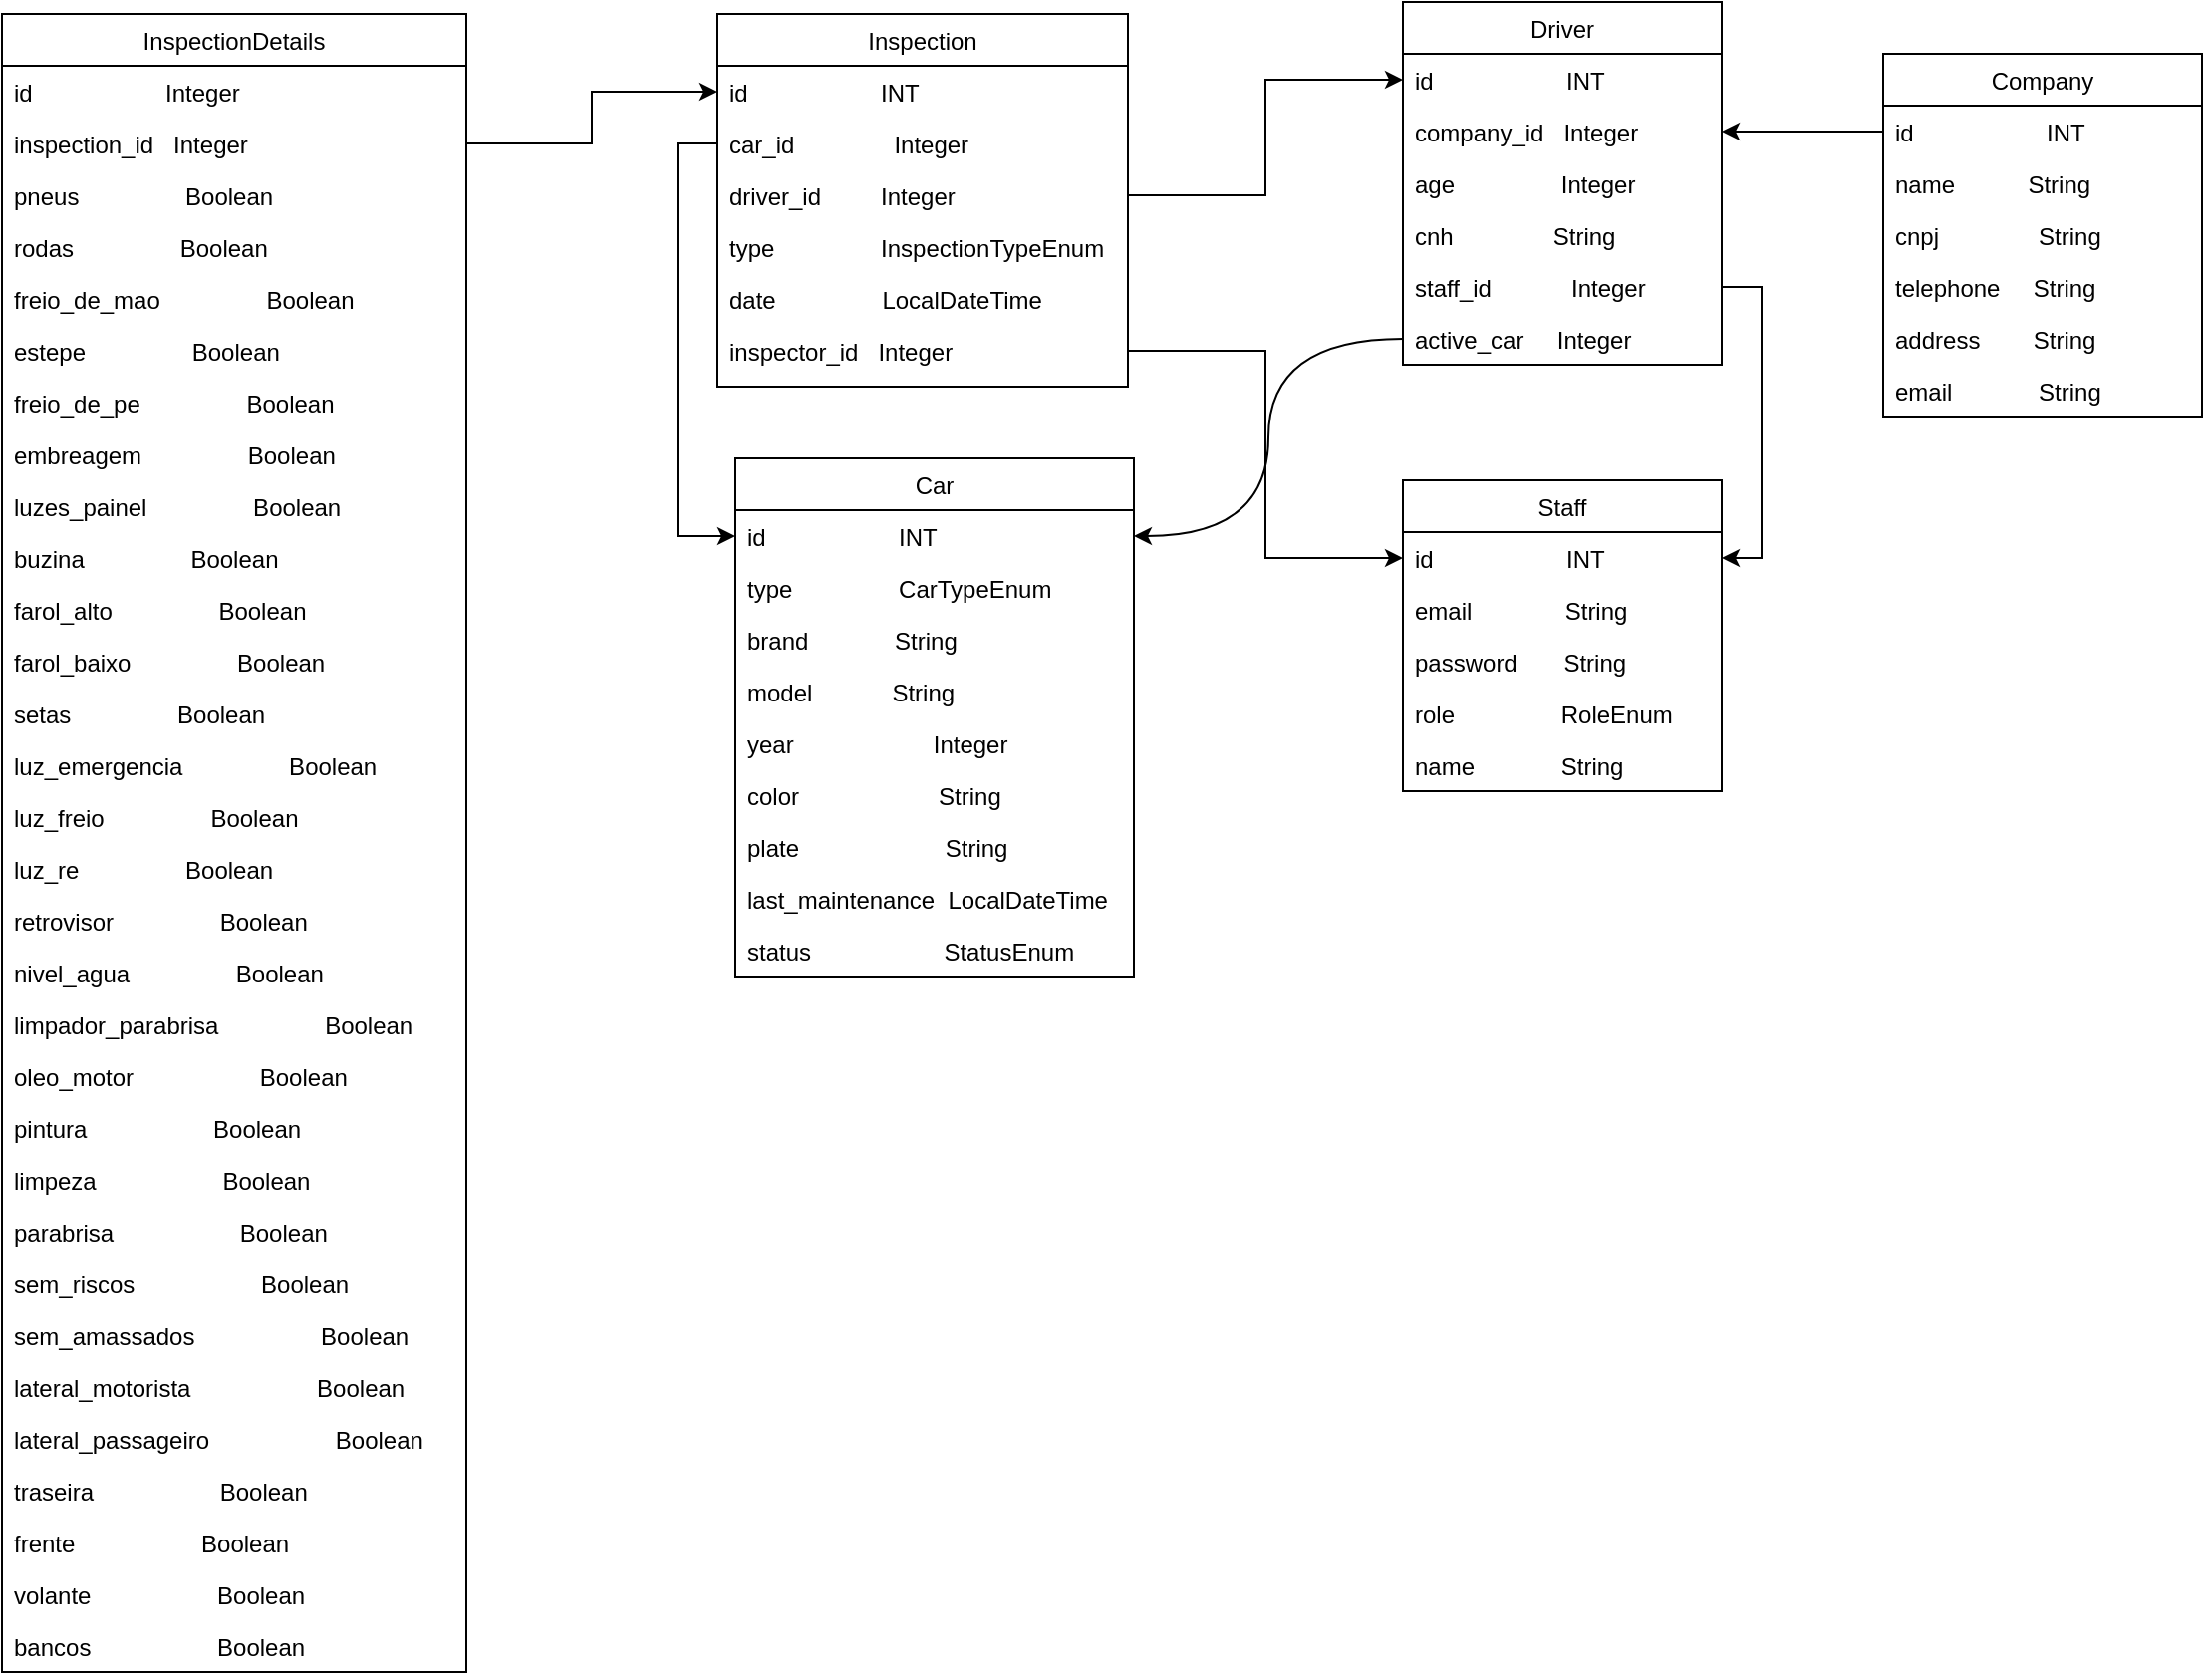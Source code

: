<mxfile version="25.0.1">
  <diagram id="C5RBs43oDa-KdzZeNtuy" name="Page-1">
    <mxGraphModel dx="2174" dy="557" grid="0" gridSize="10" guides="1" tooltips="1" connect="1" arrows="1" fold="1" page="1" pageScale="1" pageWidth="827" pageHeight="1169" math="0" shadow="0">
      <root>
        <mxCell id="WIyWlLk6GJQsqaUBKTNV-0" />
        <mxCell id="WIyWlLk6GJQsqaUBKTNV-1" parent="WIyWlLk6GJQsqaUBKTNV-0" />
        <mxCell id="zkfFHV4jXpPFQw0GAbJ--17" value="Staff" style="swimlane;fontStyle=0;align=center;verticalAlign=top;childLayout=stackLayout;horizontal=1;startSize=26;horizontalStack=0;resizeParent=1;resizeLast=0;collapsible=1;marginBottom=0;rounded=0;shadow=0;strokeWidth=1;" parent="WIyWlLk6GJQsqaUBKTNV-1" vertex="1">
          <mxGeometry x="395" y="280" width="160" height="156" as="geometry">
            <mxRectangle x="550" y="140" width="160" height="26" as="alternateBounds" />
          </mxGeometry>
        </mxCell>
        <mxCell id="zkfFHV4jXpPFQw0GAbJ--18" value="id                    INT   " style="text;align=left;verticalAlign=top;spacingLeft=4;spacingRight=4;overflow=hidden;rotatable=0;points=[[0,0.5],[1,0.5]];portConstraint=eastwest;" parent="zkfFHV4jXpPFQw0GAbJ--17" vertex="1">
          <mxGeometry y="26" width="160" height="26" as="geometry" />
        </mxCell>
        <mxCell id="VxousQT62sLmJuZrj5er-17" value="email              String" style="text;align=left;verticalAlign=top;spacingLeft=4;spacingRight=4;overflow=hidden;rotatable=0;points=[[0,0.5],[1,0.5]];portConstraint=eastwest;rounded=0;shadow=0;html=0;" parent="zkfFHV4jXpPFQw0GAbJ--17" vertex="1">
          <mxGeometry y="52" width="160" height="26" as="geometry" />
        </mxCell>
        <mxCell id="zkfFHV4jXpPFQw0GAbJ--20" value="password       String" style="text;align=left;verticalAlign=top;spacingLeft=4;spacingRight=4;overflow=hidden;rotatable=0;points=[[0,0.5],[1,0.5]];portConstraint=eastwest;rounded=0;shadow=0;html=0;" parent="zkfFHV4jXpPFQw0GAbJ--17" vertex="1">
          <mxGeometry y="78" width="160" height="26" as="geometry" />
        </mxCell>
        <mxCell id="zkfFHV4jXpPFQw0GAbJ--21" value="role                RoleEnum" style="text;align=left;verticalAlign=top;spacingLeft=4;spacingRight=4;overflow=hidden;rotatable=0;points=[[0,0.5],[1,0.5]];portConstraint=eastwest;rounded=0;shadow=0;html=0;" parent="zkfFHV4jXpPFQw0GAbJ--17" vertex="1">
          <mxGeometry y="104" width="160" height="26" as="geometry" />
        </mxCell>
        <mxCell id="zkfFHV4jXpPFQw0GAbJ--19" value="name             String" style="text;align=left;verticalAlign=top;spacingLeft=4;spacingRight=4;overflow=hidden;rotatable=0;points=[[0,0.5],[1,0.5]];portConstraint=eastwest;rounded=0;shadow=0;html=0;" parent="zkfFHV4jXpPFQw0GAbJ--17" vertex="1">
          <mxGeometry y="130" width="160" height="26" as="geometry" />
        </mxCell>
        <mxCell id="VxousQT62sLmJuZrj5er-0" value="Car" style="swimlane;fontStyle=0;align=center;verticalAlign=top;childLayout=stackLayout;horizontal=1;startSize=26;horizontalStack=0;resizeParent=1;resizeLast=0;collapsible=1;marginBottom=0;rounded=0;shadow=0;strokeWidth=1;" parent="WIyWlLk6GJQsqaUBKTNV-1" vertex="1">
          <mxGeometry x="60" y="269" width="200" height="260" as="geometry">
            <mxRectangle x="550" y="140" width="160" height="26" as="alternateBounds" />
          </mxGeometry>
        </mxCell>
        <mxCell id="VxousQT62sLmJuZrj5er-1" value="id                    INT   " style="text;align=left;verticalAlign=top;spacingLeft=4;spacingRight=4;overflow=hidden;rotatable=0;points=[[0,0.5],[1,0.5]];portConstraint=eastwest;" parent="VxousQT62sLmJuZrj5er-0" vertex="1">
          <mxGeometry y="26" width="200" height="26" as="geometry" />
        </mxCell>
        <mxCell id="VxousQT62sLmJuZrj5er-2" value="type                CarTypeEnum" style="text;align=left;verticalAlign=top;spacingLeft=4;spacingRight=4;overflow=hidden;rotatable=0;points=[[0,0.5],[1,0.5]];portConstraint=eastwest;rounded=0;shadow=0;html=0;" parent="VxousQT62sLmJuZrj5er-0" vertex="1">
          <mxGeometry y="52" width="200" height="26" as="geometry" />
        </mxCell>
        <mxCell id="VxousQT62sLmJuZrj5er-4" value="brand             String" style="text;align=left;verticalAlign=top;spacingLeft=4;spacingRight=4;overflow=hidden;rotatable=0;points=[[0,0.5],[1,0.5]];portConstraint=eastwest;rounded=0;shadow=0;html=0;" parent="VxousQT62sLmJuZrj5er-0" vertex="1">
          <mxGeometry y="78" width="200" height="26" as="geometry" />
        </mxCell>
        <mxCell id="VxousQT62sLmJuZrj5er-12" value="model            String" style="text;align=left;verticalAlign=top;spacingLeft=4;spacingRight=4;overflow=hidden;rotatable=0;points=[[0,0.5],[1,0.5]];portConstraint=eastwest;rounded=0;shadow=0;html=0;" parent="VxousQT62sLmJuZrj5er-0" vertex="1">
          <mxGeometry y="104" width="200" height="26" as="geometry" />
        </mxCell>
        <mxCell id="VxousQT62sLmJuZrj5er-14" value="year                     Integer" style="text;align=left;verticalAlign=top;spacingLeft=4;spacingRight=4;overflow=hidden;rotatable=0;points=[[0,0.5],[1,0.5]];portConstraint=eastwest;rounded=0;shadow=0;html=0;" parent="VxousQT62sLmJuZrj5er-0" vertex="1">
          <mxGeometry y="130" width="200" height="26" as="geometry" />
        </mxCell>
        <mxCell id="VxousQT62sLmJuZrj5er-13" value="color                     String" style="text;align=left;verticalAlign=top;spacingLeft=4;spacingRight=4;overflow=hidden;rotatable=0;points=[[0,0.5],[1,0.5]];portConstraint=eastwest;rounded=0;shadow=0;html=0;" parent="VxousQT62sLmJuZrj5er-0" vertex="1">
          <mxGeometry y="156" width="200" height="26" as="geometry" />
        </mxCell>
        <mxCell id="VxousQT62sLmJuZrj5er-3" value="plate                      String" style="text;align=left;verticalAlign=top;spacingLeft=4;spacingRight=4;overflow=hidden;rotatable=0;points=[[0,0.5],[1,0.5]];portConstraint=eastwest;rounded=0;shadow=0;html=0;" parent="VxousQT62sLmJuZrj5er-0" vertex="1">
          <mxGeometry y="182" width="200" height="26" as="geometry" />
        </mxCell>
        <mxCell id="7H_3GdhFSHOWsBw6_Kf--40" value="last_maintenance  LocalDateTime" style="text;align=left;verticalAlign=top;spacingLeft=4;spacingRight=4;overflow=hidden;rotatable=0;points=[[0,0.5],[1,0.5]];portConstraint=eastwest;rounded=0;shadow=0;html=0;" parent="VxousQT62sLmJuZrj5er-0" vertex="1">
          <mxGeometry y="208" width="200" height="26" as="geometry" />
        </mxCell>
        <mxCell id="7H_3GdhFSHOWsBw6_Kf--5" value="status                    StatusEnum" style="text;align=left;verticalAlign=top;spacingLeft=4;spacingRight=4;overflow=hidden;rotatable=0;points=[[0,0.5],[1,0.5]];portConstraint=eastwest;rounded=0;shadow=0;html=0;" parent="VxousQT62sLmJuZrj5er-0" vertex="1">
          <mxGeometry y="234" width="200" height="26" as="geometry" />
        </mxCell>
        <mxCell id="VxousQT62sLmJuZrj5er-18" value="Driver" style="swimlane;fontStyle=0;align=center;verticalAlign=top;childLayout=stackLayout;horizontal=1;startSize=26;horizontalStack=0;resizeParent=1;resizeLast=0;collapsible=1;marginBottom=0;rounded=0;shadow=0;strokeWidth=1;" parent="WIyWlLk6GJQsqaUBKTNV-1" vertex="1">
          <mxGeometry x="395" y="40" width="160" height="182" as="geometry">
            <mxRectangle x="550" y="140" width="160" height="26" as="alternateBounds" />
          </mxGeometry>
        </mxCell>
        <mxCell id="VxousQT62sLmJuZrj5er-19" value="id                    INT   " style="text;align=left;verticalAlign=top;spacingLeft=4;spacingRight=4;overflow=hidden;rotatable=0;points=[[0,0.5],[1,0.5]];portConstraint=eastwest;" parent="VxousQT62sLmJuZrj5er-18" vertex="1">
          <mxGeometry y="26" width="160" height="26" as="geometry" />
        </mxCell>
        <mxCell id="VxousQT62sLmJuZrj5er-24" value="company_id   Integer" style="text;align=left;verticalAlign=top;spacingLeft=4;spacingRight=4;overflow=hidden;rotatable=0;points=[[0,0.5],[1,0.5]];portConstraint=eastwest;rounded=0;shadow=0;html=0;" parent="VxousQT62sLmJuZrj5er-18" vertex="1">
          <mxGeometry y="52" width="160" height="26" as="geometry" />
        </mxCell>
        <mxCell id="VxousQT62sLmJuZrj5er-20" value="age                Integer" style="text;align=left;verticalAlign=top;spacingLeft=4;spacingRight=4;overflow=hidden;rotatable=0;points=[[0,0.5],[1,0.5]];portConstraint=eastwest;rounded=0;shadow=0;html=0;" parent="VxousQT62sLmJuZrj5er-18" vertex="1">
          <mxGeometry y="78" width="160" height="26" as="geometry" />
        </mxCell>
        <mxCell id="VxousQT62sLmJuZrj5er-21" value="cnh               String" style="text;align=left;verticalAlign=top;spacingLeft=4;spacingRight=4;overflow=hidden;rotatable=0;points=[[0,0.5],[1,0.5]];portConstraint=eastwest;rounded=0;shadow=0;html=0;" parent="VxousQT62sLmJuZrj5er-18" vertex="1">
          <mxGeometry y="104" width="160" height="26" as="geometry" />
        </mxCell>
        <mxCell id="7H_3GdhFSHOWsBw6_Kf--8" value="staff_id            Integer" style="text;align=left;verticalAlign=top;spacingLeft=4;spacingRight=4;overflow=hidden;rotatable=0;points=[[0,0.5],[1,0.5]];portConstraint=eastwest;rounded=0;shadow=0;html=0;" parent="VxousQT62sLmJuZrj5er-18" vertex="1">
          <mxGeometry y="130" width="160" height="26" as="geometry" />
        </mxCell>
        <mxCell id="7H_3GdhFSHOWsBw6_Kf--15" value="active_car      Integer" style="text;align=left;verticalAlign=top;spacingLeft=4;spacingRight=4;overflow=hidden;rotatable=0;points=[[0,0.5],[1,0.5]];portConstraint=eastwest;rounded=0;shadow=0;html=0;" parent="VxousQT62sLmJuZrj5er-18" vertex="1">
          <mxGeometry y="156" width="160" height="26" as="geometry" />
        </mxCell>
        <mxCell id="VxousQT62sLmJuZrj5er-25" style="edgeStyle=orthogonalEdgeStyle;rounded=0;orthogonalLoop=1;jettySize=auto;html=1;exitX=1;exitY=0.5;exitDx=0;exitDy=0;entryX=1;entryY=0.5;entryDx=0;entryDy=0;" parent="WIyWlLk6GJQsqaUBKTNV-1" source="7H_3GdhFSHOWsBw6_Kf--8" target="zkfFHV4jXpPFQw0GAbJ--18" edge="1">
          <mxGeometry relative="1" as="geometry">
            <mxPoint x="660" y="338" as="targetPoint" />
          </mxGeometry>
        </mxCell>
        <mxCell id="VxousQT62sLmJuZrj5er-26" value="Inspection" style="swimlane;fontStyle=0;align=center;verticalAlign=top;childLayout=stackLayout;horizontal=1;startSize=26;horizontalStack=0;resizeParent=1;resizeLast=0;collapsible=1;marginBottom=0;rounded=0;shadow=0;strokeWidth=1;" parent="WIyWlLk6GJQsqaUBKTNV-1" vertex="1">
          <mxGeometry x="51" y="46" width="206" height="187" as="geometry">
            <mxRectangle x="550" y="140" width="160" height="26" as="alternateBounds" />
          </mxGeometry>
        </mxCell>
        <mxCell id="VxousQT62sLmJuZrj5er-27" value="id                    INT   " style="text;align=left;verticalAlign=top;spacingLeft=4;spacingRight=4;overflow=hidden;rotatable=0;points=[[0,0.5],[1,0.5]];portConstraint=eastwest;" parent="VxousQT62sLmJuZrj5er-26" vertex="1">
          <mxGeometry y="26" width="206" height="26" as="geometry" />
        </mxCell>
        <mxCell id="7H_3GdhFSHOWsBw6_Kf--17" value="car_id               Integer" style="text;align=left;verticalAlign=top;spacingLeft=4;spacingRight=4;overflow=hidden;rotatable=0;points=[[0,0.5],[1,0.5]];portConstraint=eastwest;rounded=0;shadow=0;html=0;" parent="VxousQT62sLmJuZrj5er-26" vertex="1">
          <mxGeometry y="52" width="206" height="26" as="geometry" />
        </mxCell>
        <mxCell id="7H_3GdhFSHOWsBw6_Kf--21" value="driver_id         Integer" style="text;align=left;verticalAlign=top;spacingLeft=4;spacingRight=4;overflow=hidden;rotatable=0;points=[[0,0.5],[1,0.5]];portConstraint=eastwest;rounded=0;shadow=0;html=0;" parent="VxousQT62sLmJuZrj5er-26" vertex="1">
          <mxGeometry y="78" width="206" height="26" as="geometry" />
        </mxCell>
        <mxCell id="VxousQT62sLmJuZrj5er-28" value="type                InspectionTypeEnum" style="text;align=left;verticalAlign=top;spacingLeft=4;spacingRight=4;overflow=hidden;rotatable=0;points=[[0,0.5],[1,0.5]];portConstraint=eastwest;rounded=0;shadow=0;html=0;" parent="VxousQT62sLmJuZrj5er-26" vertex="1">
          <mxGeometry y="104" width="206" height="26" as="geometry" />
        </mxCell>
        <mxCell id="VxousQT62sLmJuZrj5er-29" value="date                LocalDateTime" style="text;align=left;verticalAlign=top;spacingLeft=4;spacingRight=4;overflow=hidden;rotatable=0;points=[[0,0.5],[1,0.5]];portConstraint=eastwest;rounded=0;shadow=0;html=0;" parent="VxousQT62sLmJuZrj5er-26" vertex="1">
          <mxGeometry y="130" width="206" height="26" as="geometry" />
        </mxCell>
        <mxCell id="7H_3GdhFSHOWsBw6_Kf--19" value="inspector_id   Integer" style="text;align=left;verticalAlign=top;spacingLeft=4;spacingRight=4;overflow=hidden;rotatable=0;points=[[0,0.5],[1,0.5]];portConstraint=eastwest;rounded=0;shadow=0;html=0;" parent="VxousQT62sLmJuZrj5er-26" vertex="1">
          <mxGeometry y="156" width="206" height="26" as="geometry" />
        </mxCell>
        <mxCell id="7H_3GdhFSHOWsBw6_Kf--0" value="Company" style="swimlane;fontStyle=0;align=center;verticalAlign=top;childLayout=stackLayout;horizontal=1;startSize=26;horizontalStack=0;resizeParent=1;resizeLast=0;collapsible=1;marginBottom=0;rounded=0;shadow=0;strokeWidth=1;" parent="WIyWlLk6GJQsqaUBKTNV-1" vertex="1">
          <mxGeometry x="636" y="66" width="160" height="182" as="geometry">
            <mxRectangle x="550" y="140" width="160" height="26" as="alternateBounds" />
          </mxGeometry>
        </mxCell>
        <mxCell id="7H_3GdhFSHOWsBw6_Kf--1" value="id                    INT   " style="text;align=left;verticalAlign=top;spacingLeft=4;spacingRight=4;overflow=hidden;rotatable=0;points=[[0,0.5],[1,0.5]];portConstraint=eastwest;" parent="7H_3GdhFSHOWsBw6_Kf--0" vertex="1">
          <mxGeometry y="26" width="160" height="26" as="geometry" />
        </mxCell>
        <mxCell id="7H_3GdhFSHOWsBw6_Kf--2" value="name           String" style="text;align=left;verticalAlign=top;spacingLeft=4;spacingRight=4;overflow=hidden;rotatable=0;points=[[0,0.5],[1,0.5]];portConstraint=eastwest;rounded=0;shadow=0;html=0;" parent="7H_3GdhFSHOWsBw6_Kf--0" vertex="1">
          <mxGeometry y="52" width="160" height="26" as="geometry" />
        </mxCell>
        <mxCell id="7H_3GdhFSHOWsBw6_Kf--3" value="cnpj               String" style="text;align=left;verticalAlign=top;spacingLeft=4;spacingRight=4;overflow=hidden;rotatable=0;points=[[0,0.5],[1,0.5]];portConstraint=eastwest;rounded=0;shadow=0;html=0;" parent="7H_3GdhFSHOWsBw6_Kf--0" vertex="1">
          <mxGeometry y="78" width="160" height="26" as="geometry" />
        </mxCell>
        <mxCell id="7H_3GdhFSHOWsBw6_Kf--37" value="telephone     String" style="text;align=left;verticalAlign=top;spacingLeft=4;spacingRight=4;overflow=hidden;rotatable=0;points=[[0,0.5],[1,0.5]];portConstraint=eastwest;rounded=0;shadow=0;html=0;" parent="7H_3GdhFSHOWsBw6_Kf--0" vertex="1">
          <mxGeometry y="104" width="160" height="26" as="geometry" />
        </mxCell>
        <mxCell id="7H_3GdhFSHOWsBw6_Kf--38" value="address        String" style="text;align=left;verticalAlign=top;spacingLeft=4;spacingRight=4;overflow=hidden;rotatable=0;points=[[0,0.5],[1,0.5]];portConstraint=eastwest;rounded=0;shadow=0;html=0;" parent="7H_3GdhFSHOWsBw6_Kf--0" vertex="1">
          <mxGeometry y="130" width="160" height="26" as="geometry" />
        </mxCell>
        <mxCell id="7H_3GdhFSHOWsBw6_Kf--39" value="email             String" style="text;align=left;verticalAlign=top;spacingLeft=4;spacingRight=4;overflow=hidden;rotatable=0;points=[[0,0.5],[1,0.5]];portConstraint=eastwest;rounded=0;shadow=0;html=0;" parent="7H_3GdhFSHOWsBw6_Kf--0" vertex="1">
          <mxGeometry y="156" width="160" height="26" as="geometry" />
        </mxCell>
        <mxCell id="7H_3GdhFSHOWsBw6_Kf--10" style="edgeStyle=orthogonalEdgeStyle;rounded=0;orthogonalLoop=1;jettySize=auto;html=1;entryX=1;entryY=0.5;entryDx=0;entryDy=0;" parent="WIyWlLk6GJQsqaUBKTNV-1" source="7H_3GdhFSHOWsBw6_Kf--1" target="VxousQT62sLmJuZrj5er-24" edge="1">
          <mxGeometry relative="1" as="geometry" />
        </mxCell>
        <mxCell id="7H_3GdhFSHOWsBw6_Kf--16" style="edgeStyle=orthogonalEdgeStyle;rounded=0;orthogonalLoop=1;jettySize=auto;html=1;entryX=1;entryY=0.5;entryDx=0;entryDy=0;curved=1;" parent="WIyWlLk6GJQsqaUBKTNV-1" source="7H_3GdhFSHOWsBw6_Kf--15" target="VxousQT62sLmJuZrj5er-1" edge="1">
          <mxGeometry relative="1" as="geometry">
            <mxPoint x="372" y="441" as="targetPoint" />
          </mxGeometry>
        </mxCell>
        <mxCell id="7H_3GdhFSHOWsBw6_Kf--18" style="edgeStyle=orthogonalEdgeStyle;rounded=0;orthogonalLoop=1;jettySize=auto;html=1;entryX=0;entryY=0.5;entryDx=0;entryDy=0;exitX=0;exitY=0.5;exitDx=0;exitDy=0;" parent="WIyWlLk6GJQsqaUBKTNV-1" source="7H_3GdhFSHOWsBw6_Kf--17" target="VxousQT62sLmJuZrj5er-1" edge="1">
          <mxGeometry relative="1" as="geometry" />
        </mxCell>
        <mxCell id="7H_3GdhFSHOWsBw6_Kf--20" style="edgeStyle=orthogonalEdgeStyle;rounded=0;orthogonalLoop=1;jettySize=auto;html=1;entryX=0;entryY=0.5;entryDx=0;entryDy=0;exitX=1;exitY=0.5;exitDx=0;exitDy=0;" parent="WIyWlLk6GJQsqaUBKTNV-1" source="7H_3GdhFSHOWsBw6_Kf--19" target="zkfFHV4jXpPFQw0GAbJ--18" edge="1">
          <mxGeometry relative="1" as="geometry" />
        </mxCell>
        <mxCell id="7H_3GdhFSHOWsBw6_Kf--22" style="edgeStyle=orthogonalEdgeStyle;rounded=0;orthogonalLoop=1;jettySize=auto;html=1;entryX=0;entryY=0.5;entryDx=0;entryDy=0;" parent="WIyWlLk6GJQsqaUBKTNV-1" source="7H_3GdhFSHOWsBw6_Kf--21" target="VxousQT62sLmJuZrj5er-19" edge="1">
          <mxGeometry relative="1" as="geometry" />
        </mxCell>
        <mxCell id="7H_3GdhFSHOWsBw6_Kf--29" value="InspectionDetails" style="swimlane;fontStyle=0;align=center;verticalAlign=top;childLayout=stackLayout;horizontal=1;startSize=26;horizontalStack=0;resizeParent=1;resizeLast=0;collapsible=1;marginBottom=0;rounded=0;shadow=0;strokeWidth=1;" parent="WIyWlLk6GJQsqaUBKTNV-1" vertex="1">
          <mxGeometry x="-308" y="46" width="233" height="832" as="geometry">
            <mxRectangle x="550" y="140" width="160" height="26" as="alternateBounds" />
          </mxGeometry>
        </mxCell>
        <mxCell id="7H_3GdhFSHOWsBw6_Kf--30" value="id                    Integer" style="text;align=left;verticalAlign=top;spacingLeft=4;spacingRight=4;overflow=hidden;rotatable=0;points=[[0,0.5],[1,0.5]];portConstraint=eastwest;" parent="7H_3GdhFSHOWsBw6_Kf--29" vertex="1">
          <mxGeometry y="26" width="233" height="26" as="geometry" />
        </mxCell>
        <mxCell id="7H_3GdhFSHOWsBw6_Kf--31" value="inspection_id   Integer" style="text;align=left;verticalAlign=top;spacingLeft=4;spacingRight=4;overflow=hidden;rotatable=0;points=[[0,0.5],[1,0.5]];portConstraint=eastwest;rounded=0;shadow=0;html=0;" parent="7H_3GdhFSHOWsBw6_Kf--29" vertex="1">
          <mxGeometry y="52" width="233" height="26" as="geometry" />
        </mxCell>
        <mxCell id="7H_3GdhFSHOWsBw6_Kf--45" value="pneus                Boolean    &#xa;" style="text;align=left;verticalAlign=top;spacingLeft=4;spacingRight=4;overflow=hidden;rotatable=0;points=[[0,0.5],[1,0.5]];portConstraint=eastwest;rounded=0;shadow=0;html=0;" parent="7H_3GdhFSHOWsBw6_Kf--29" vertex="1">
          <mxGeometry y="78" width="233" height="26" as="geometry" />
        </mxCell>
        <mxCell id="7H_3GdhFSHOWsBw6_Kf--50" value="rodas                Boolean   " style="text;align=left;verticalAlign=top;spacingLeft=4;spacingRight=4;overflow=hidden;rotatable=0;points=[[0,0.5],[1,0.5]];portConstraint=eastwest;rounded=0;shadow=0;html=0;" parent="7H_3GdhFSHOWsBw6_Kf--29" vertex="1">
          <mxGeometry y="104" width="233" height="26" as="geometry" />
        </mxCell>
        <mxCell id="7H_3GdhFSHOWsBw6_Kf--51" value="freio_de_mao                Boolean   " style="text;align=left;verticalAlign=top;spacingLeft=4;spacingRight=4;overflow=hidden;rotatable=0;points=[[0,0.5],[1,0.5]];portConstraint=eastwest;rounded=0;shadow=0;html=0;" parent="7H_3GdhFSHOWsBw6_Kf--29" vertex="1">
          <mxGeometry y="130" width="233" height="26" as="geometry" />
        </mxCell>
        <mxCell id="7H_3GdhFSHOWsBw6_Kf--52" value="estepe                Boolean   " style="text;align=left;verticalAlign=top;spacingLeft=4;spacingRight=4;overflow=hidden;rotatable=0;points=[[0,0.5],[1,0.5]];portConstraint=eastwest;rounded=0;shadow=0;html=0;" parent="7H_3GdhFSHOWsBw6_Kf--29" vertex="1">
          <mxGeometry y="156" width="233" height="26" as="geometry" />
        </mxCell>
        <mxCell id="7H_3GdhFSHOWsBw6_Kf--53" value="freio_de_pe                Boolean   " style="text;align=left;verticalAlign=top;spacingLeft=4;spacingRight=4;overflow=hidden;rotatable=0;points=[[0,0.5],[1,0.5]];portConstraint=eastwest;rounded=0;shadow=0;html=0;" parent="7H_3GdhFSHOWsBw6_Kf--29" vertex="1">
          <mxGeometry y="182" width="233" height="26" as="geometry" />
        </mxCell>
        <mxCell id="7H_3GdhFSHOWsBw6_Kf--54" value="embreagem                Boolean   " style="text;align=left;verticalAlign=top;spacingLeft=4;spacingRight=4;overflow=hidden;rotatable=0;points=[[0,0.5],[1,0.5]];portConstraint=eastwest;rounded=0;shadow=0;html=0;" parent="7H_3GdhFSHOWsBw6_Kf--29" vertex="1">
          <mxGeometry y="208" width="233" height="26" as="geometry" />
        </mxCell>
        <mxCell id="7H_3GdhFSHOWsBw6_Kf--55" value="luzes_painel                Boolean   " style="text;align=left;verticalAlign=top;spacingLeft=4;spacingRight=4;overflow=hidden;rotatable=0;points=[[0,0.5],[1,0.5]];portConstraint=eastwest;rounded=0;shadow=0;html=0;" parent="7H_3GdhFSHOWsBw6_Kf--29" vertex="1">
          <mxGeometry y="234" width="233" height="26" as="geometry" />
        </mxCell>
        <mxCell id="7H_3GdhFSHOWsBw6_Kf--57" value="buzina                Boolean   " style="text;align=left;verticalAlign=top;spacingLeft=4;spacingRight=4;overflow=hidden;rotatable=0;points=[[0,0.5],[1,0.5]];portConstraint=eastwest;rounded=0;shadow=0;html=0;" parent="7H_3GdhFSHOWsBw6_Kf--29" vertex="1">
          <mxGeometry y="260" width="233" height="26" as="geometry" />
        </mxCell>
        <mxCell id="7H_3GdhFSHOWsBw6_Kf--62" value="farol_alto                Boolean   " style="text;align=left;verticalAlign=top;spacingLeft=4;spacingRight=4;overflow=hidden;rotatable=0;points=[[0,0.5],[1,0.5]];portConstraint=eastwest;rounded=0;shadow=0;html=0;" parent="7H_3GdhFSHOWsBw6_Kf--29" vertex="1">
          <mxGeometry y="286" width="233" height="26" as="geometry" />
        </mxCell>
        <mxCell id="7H_3GdhFSHOWsBw6_Kf--63" value="farol_baixo                Boolean   " style="text;align=left;verticalAlign=top;spacingLeft=4;spacingRight=4;overflow=hidden;rotatable=0;points=[[0,0.5],[1,0.5]];portConstraint=eastwest;rounded=0;shadow=0;html=0;" parent="7H_3GdhFSHOWsBw6_Kf--29" vertex="1">
          <mxGeometry y="312" width="233" height="26" as="geometry" />
        </mxCell>
        <mxCell id="7H_3GdhFSHOWsBw6_Kf--64" value="setas                Boolean   " style="text;align=left;verticalAlign=top;spacingLeft=4;spacingRight=4;overflow=hidden;rotatable=0;points=[[0,0.5],[1,0.5]];portConstraint=eastwest;rounded=0;shadow=0;html=0;" parent="7H_3GdhFSHOWsBw6_Kf--29" vertex="1">
          <mxGeometry y="338" width="233" height="26" as="geometry" />
        </mxCell>
        <mxCell id="7H_3GdhFSHOWsBw6_Kf--65" value="luz_emergencia                Boolean   " style="text;align=left;verticalAlign=top;spacingLeft=4;spacingRight=4;overflow=hidden;rotatable=0;points=[[0,0.5],[1,0.5]];portConstraint=eastwest;rounded=0;shadow=0;html=0;" parent="7H_3GdhFSHOWsBw6_Kf--29" vertex="1">
          <mxGeometry y="364" width="233" height="26" as="geometry" />
        </mxCell>
        <mxCell id="7H_3GdhFSHOWsBw6_Kf--66" value="luz_freio                Boolean   " style="text;align=left;verticalAlign=top;spacingLeft=4;spacingRight=4;overflow=hidden;rotatable=0;points=[[0,0.5],[1,0.5]];portConstraint=eastwest;rounded=0;shadow=0;html=0;" parent="7H_3GdhFSHOWsBw6_Kf--29" vertex="1">
          <mxGeometry y="390" width="233" height="26" as="geometry" />
        </mxCell>
        <mxCell id="7H_3GdhFSHOWsBw6_Kf--67" value="luz_re                Boolean   " style="text;align=left;verticalAlign=top;spacingLeft=4;spacingRight=4;overflow=hidden;rotatable=0;points=[[0,0.5],[1,0.5]];portConstraint=eastwest;rounded=0;shadow=0;html=0;" parent="7H_3GdhFSHOWsBw6_Kf--29" vertex="1">
          <mxGeometry y="416" width="233" height="26" as="geometry" />
        </mxCell>
        <mxCell id="7H_3GdhFSHOWsBw6_Kf--68" value="retrovisor                Boolean   " style="text;align=left;verticalAlign=top;spacingLeft=4;spacingRight=4;overflow=hidden;rotatable=0;points=[[0,0.5],[1,0.5]];portConstraint=eastwest;rounded=0;shadow=0;html=0;" parent="7H_3GdhFSHOWsBw6_Kf--29" vertex="1">
          <mxGeometry y="442" width="233" height="26" as="geometry" />
        </mxCell>
        <mxCell id="7H_3GdhFSHOWsBw6_Kf--69" value="nivel_agua                Boolean   " style="text;align=left;verticalAlign=top;spacingLeft=4;spacingRight=4;overflow=hidden;rotatable=0;points=[[0,0.5],[1,0.5]];portConstraint=eastwest;rounded=0;shadow=0;html=0;" parent="7H_3GdhFSHOWsBw6_Kf--29" vertex="1">
          <mxGeometry y="468" width="233" height="26" as="geometry" />
        </mxCell>
        <mxCell id="7H_3GdhFSHOWsBw6_Kf--70" value="limpador_parabrisa                Boolean   " style="text;align=left;verticalAlign=top;spacingLeft=4;spacingRight=4;overflow=hidden;rotatable=0;points=[[0,0.5],[1,0.5]];portConstraint=eastwest;rounded=0;shadow=0;html=0;" parent="7H_3GdhFSHOWsBw6_Kf--29" vertex="1">
          <mxGeometry y="494" width="233" height="26" as="geometry" />
        </mxCell>
        <mxCell id="7H_3GdhFSHOWsBw6_Kf--71" value="oleo_motor                   Boolean   " style="text;align=left;verticalAlign=top;spacingLeft=4;spacingRight=4;overflow=hidden;rotatable=0;points=[[0,0.5],[1,0.5]];portConstraint=eastwest;rounded=0;shadow=0;html=0;" parent="7H_3GdhFSHOWsBw6_Kf--29" vertex="1">
          <mxGeometry y="520" width="233" height="26" as="geometry" />
        </mxCell>
        <mxCell id="7H_3GdhFSHOWsBw6_Kf--79" value="pintura                   Boolean   " style="text;align=left;verticalAlign=top;spacingLeft=4;spacingRight=4;overflow=hidden;rotatable=0;points=[[0,0.5],[1,0.5]];portConstraint=eastwest;rounded=0;shadow=0;html=0;" parent="7H_3GdhFSHOWsBw6_Kf--29" vertex="1">
          <mxGeometry y="546" width="233" height="26" as="geometry" />
        </mxCell>
        <mxCell id="7H_3GdhFSHOWsBw6_Kf--74" value="limpeza                   Boolean   " style="text;align=left;verticalAlign=top;spacingLeft=4;spacingRight=4;overflow=hidden;rotatable=0;points=[[0,0.5],[1,0.5]];portConstraint=eastwest;rounded=0;shadow=0;html=0;" parent="7H_3GdhFSHOWsBw6_Kf--29" vertex="1">
          <mxGeometry y="572" width="233" height="26" as="geometry" />
        </mxCell>
        <mxCell id="7H_3GdhFSHOWsBw6_Kf--75" value="parabrisa                   Boolean   " style="text;align=left;verticalAlign=top;spacingLeft=4;spacingRight=4;overflow=hidden;rotatable=0;points=[[0,0.5],[1,0.5]];portConstraint=eastwest;rounded=0;shadow=0;html=0;" parent="7H_3GdhFSHOWsBw6_Kf--29" vertex="1">
          <mxGeometry y="598" width="233" height="26" as="geometry" />
        </mxCell>
        <mxCell id="7H_3GdhFSHOWsBw6_Kf--76" value="sem_riscos                   Boolean   " style="text;align=left;verticalAlign=top;spacingLeft=4;spacingRight=4;overflow=hidden;rotatable=0;points=[[0,0.5],[1,0.5]];portConstraint=eastwest;rounded=0;shadow=0;html=0;" parent="7H_3GdhFSHOWsBw6_Kf--29" vertex="1">
          <mxGeometry y="624" width="233" height="26" as="geometry" />
        </mxCell>
        <mxCell id="7H_3GdhFSHOWsBw6_Kf--77" value="sem_amassados                   Boolean   " style="text;align=left;verticalAlign=top;spacingLeft=4;spacingRight=4;overflow=hidden;rotatable=0;points=[[0,0.5],[1,0.5]];portConstraint=eastwest;rounded=0;shadow=0;html=0;" parent="7H_3GdhFSHOWsBw6_Kf--29" vertex="1">
          <mxGeometry y="650" width="233" height="26" as="geometry" />
        </mxCell>
        <mxCell id="7H_3GdhFSHOWsBw6_Kf--78" value="lateral_motorista                   Boolean   " style="text;align=left;verticalAlign=top;spacingLeft=4;spacingRight=4;overflow=hidden;rotatable=0;points=[[0,0.5],[1,0.5]];portConstraint=eastwest;rounded=0;shadow=0;html=0;" parent="7H_3GdhFSHOWsBw6_Kf--29" vertex="1">
          <mxGeometry y="676" width="233" height="26" as="geometry" />
        </mxCell>
        <mxCell id="7H_3GdhFSHOWsBw6_Kf--80" value="lateral_passageiro                   Boolean   " style="text;align=left;verticalAlign=top;spacingLeft=4;spacingRight=4;overflow=hidden;rotatable=0;points=[[0,0.5],[1,0.5]];portConstraint=eastwest;rounded=0;shadow=0;html=0;" parent="7H_3GdhFSHOWsBw6_Kf--29" vertex="1">
          <mxGeometry y="702" width="233" height="26" as="geometry" />
        </mxCell>
        <mxCell id="7H_3GdhFSHOWsBw6_Kf--81" value="traseira                   Boolean   " style="text;align=left;verticalAlign=top;spacingLeft=4;spacingRight=4;overflow=hidden;rotatable=0;points=[[0,0.5],[1,0.5]];portConstraint=eastwest;rounded=0;shadow=0;html=0;" parent="7H_3GdhFSHOWsBw6_Kf--29" vertex="1">
          <mxGeometry y="728" width="233" height="26" as="geometry" />
        </mxCell>
        <mxCell id="7H_3GdhFSHOWsBw6_Kf--82" value="frente                   Boolean   " style="text;align=left;verticalAlign=top;spacingLeft=4;spacingRight=4;overflow=hidden;rotatable=0;points=[[0,0.5],[1,0.5]];portConstraint=eastwest;rounded=0;shadow=0;html=0;" parent="7H_3GdhFSHOWsBw6_Kf--29" vertex="1">
          <mxGeometry y="754" width="233" height="26" as="geometry" />
        </mxCell>
        <mxCell id="lqZOiyWplwE0COhKltI8-0" value="volante                   Boolean   " style="text;align=left;verticalAlign=top;spacingLeft=4;spacingRight=4;overflow=hidden;rotatable=0;points=[[0,0.5],[1,0.5]];portConstraint=eastwest;rounded=0;shadow=0;html=0;" vertex="1" parent="7H_3GdhFSHOWsBw6_Kf--29">
          <mxGeometry y="780" width="233" height="26" as="geometry" />
        </mxCell>
        <mxCell id="lqZOiyWplwE0COhKltI8-1" value="bancos                   Boolean   " style="text;align=left;verticalAlign=top;spacingLeft=4;spacingRight=4;overflow=hidden;rotatable=0;points=[[0,0.5],[1,0.5]];portConstraint=eastwest;rounded=0;shadow=0;html=0;" vertex="1" parent="7H_3GdhFSHOWsBw6_Kf--29">
          <mxGeometry y="806" width="233" height="26" as="geometry" />
        </mxCell>
        <mxCell id="7H_3GdhFSHOWsBw6_Kf--36" style="edgeStyle=orthogonalEdgeStyle;rounded=0;orthogonalLoop=1;jettySize=auto;html=1;entryX=0;entryY=0.5;entryDx=0;entryDy=0;" parent="WIyWlLk6GJQsqaUBKTNV-1" source="7H_3GdhFSHOWsBw6_Kf--31" target="VxousQT62sLmJuZrj5er-27" edge="1">
          <mxGeometry relative="1" as="geometry" />
        </mxCell>
      </root>
    </mxGraphModel>
  </diagram>
</mxfile>
